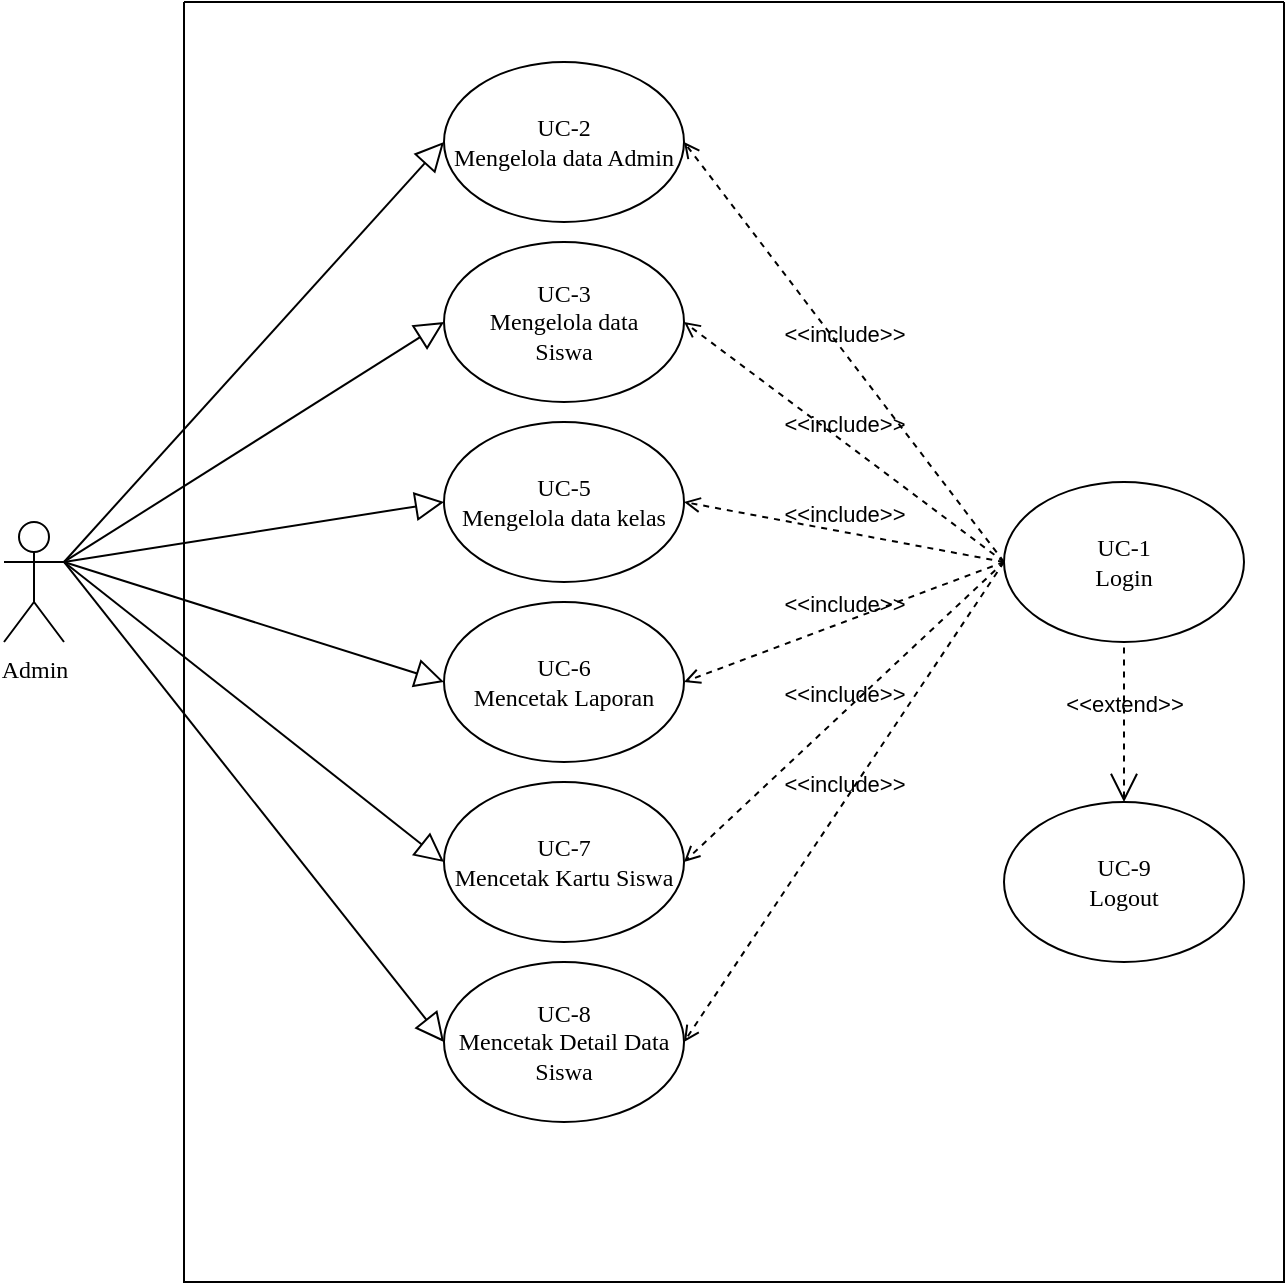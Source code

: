 <mxfile version="21.6.5" type="github">
  <diagram name="Halaman-1" id="CglVsIDrJBTKtxa0ypcK">
    <mxGraphModel dx="1674" dy="764" grid="1" gridSize="10" guides="1" tooltips="1" connect="1" arrows="1" fold="1" page="1" pageScale="1" pageWidth="827" pageHeight="1169" math="0" shadow="0">
      <root>
        <mxCell id="0" />
        <mxCell id="1" parent="0" />
        <mxCell id="005mSIWop0IHLlmu6kwe-1" value="&lt;font face=&quot;Times New Roman&quot;&gt;Admin&lt;/font&gt;" style="shape=umlActor;verticalLabelPosition=bottom;verticalAlign=top;html=1;outlineConnect=0;" parent="1" vertex="1">
          <mxGeometry x="20" y="390" width="30" height="60" as="geometry" />
        </mxCell>
        <mxCell id="005mSIWop0IHLlmu6kwe-3" value="&lt;font face=&quot;Times New Roman&quot;&gt;UC-2&lt;br&gt;Mengelola data Admin&lt;/font&gt;" style="ellipse;whiteSpace=wrap;html=1;" parent="1" vertex="1">
          <mxGeometry x="240" y="160" width="120" height="80" as="geometry" />
        </mxCell>
        <mxCell id="005mSIWop0IHLlmu6kwe-4" value="&lt;font face=&quot;Times New Roman&quot;&gt;UC-3&lt;br&gt;Mengelola data &lt;br&gt;Siswa&lt;/font&gt;" style="ellipse;whiteSpace=wrap;html=1;" parent="1" vertex="1">
          <mxGeometry x="240" y="250" width="120" height="80" as="geometry" />
        </mxCell>
        <mxCell id="005mSIWop0IHLlmu6kwe-10" value="" style="swimlane;startSize=0;" parent="1" vertex="1">
          <mxGeometry x="110" y="130" width="550" height="640" as="geometry" />
        </mxCell>
        <mxCell id="005mSIWop0IHLlmu6kwe-11" value="&lt;font face=&quot;Times New Roman&quot;&gt;UC-1&lt;br&gt;Login&lt;/font&gt;" style="ellipse;whiteSpace=wrap;html=1;fontStyle=0" parent="005mSIWop0IHLlmu6kwe-10" vertex="1">
          <mxGeometry x="410" y="240" width="120" height="80" as="geometry" />
        </mxCell>
        <mxCell id="005mSIWop0IHLlmu6kwe-19" value="&lt;font face=&quot;Times New Roman&quot;&gt;UC-9&lt;br&gt;Logout&lt;/font&gt;" style="ellipse;whiteSpace=wrap;html=1;fontStyle=0" parent="005mSIWop0IHLlmu6kwe-10" vertex="1">
          <mxGeometry x="410" y="400" width="120" height="80" as="geometry" />
        </mxCell>
        <mxCell id="005mSIWop0IHLlmu6kwe-20" value="&amp;lt;&amp;lt;extend&amp;gt;&amp;gt;" style="edgeStyle=none;html=1;startArrow=open;endArrow=none;startSize=12;verticalAlign=bottom;dashed=1;labelBackgroundColor=none;rounded=0;entryX=0.5;entryY=1;entryDx=0;entryDy=0;exitX=0.5;exitY=0;exitDx=0;exitDy=0;" parent="005mSIWop0IHLlmu6kwe-10" source="005mSIWop0IHLlmu6kwe-19" target="005mSIWop0IHLlmu6kwe-11" edge="1">
          <mxGeometry width="160" relative="1" as="geometry">
            <mxPoint x="400" y="260" as="sourcePoint" />
            <mxPoint x="560" y="260" as="targetPoint" />
          </mxGeometry>
        </mxCell>
        <mxCell id="Lv6XaUCazN6hXsVmhlYZ-1" value="&lt;font face=&quot;Times New Roman&quot;&gt;UC-7&lt;br&gt;Mencetak Kartu Siswa&lt;/font&gt;" style="ellipse;whiteSpace=wrap;html=1;" parent="005mSIWop0IHLlmu6kwe-10" vertex="1">
          <mxGeometry x="130" y="390" width="120" height="80" as="geometry" />
        </mxCell>
        <mxCell id="Lv6XaUCazN6hXsVmhlYZ-3" value="&amp;lt;&amp;lt;include&amp;gt;&amp;gt;" style="edgeStyle=none;html=1;endArrow=open;verticalAlign=bottom;dashed=1;labelBackgroundColor=none;rounded=0;exitX=0;exitY=0.5;exitDx=0;exitDy=0;entryX=1;entryY=0.5;entryDx=0;entryDy=0;" parent="005mSIWop0IHLlmu6kwe-10" source="005mSIWop0IHLlmu6kwe-11" target="Lv6XaUCazN6hXsVmhlYZ-1" edge="1">
          <mxGeometry width="160" relative="1" as="geometry">
            <mxPoint x="620" y="320" as="sourcePoint" />
            <mxPoint x="780" y="320" as="targetPoint" />
          </mxGeometry>
        </mxCell>
        <mxCell id="Lv6XaUCazN6hXsVmhlYZ-4" value="&lt;font face=&quot;Times New Roman&quot;&gt;UC-8&lt;br&gt;Mencetak Detail Data Siswa&lt;/font&gt;" style="ellipse;whiteSpace=wrap;html=1;" parent="005mSIWop0IHLlmu6kwe-10" vertex="1">
          <mxGeometry x="130" y="480" width="120" height="80" as="geometry" />
        </mxCell>
        <mxCell id="Lv6XaUCazN6hXsVmhlYZ-10" value="&amp;lt;&amp;lt;include&amp;gt;&amp;gt;" style="edgeStyle=none;html=1;endArrow=open;verticalAlign=bottom;dashed=1;labelBackgroundColor=none;rounded=0;exitX=0;exitY=0.5;exitDx=0;exitDy=0;entryX=1;entryY=0.5;entryDx=0;entryDy=0;" parent="005mSIWop0IHLlmu6kwe-10" source="005mSIWop0IHLlmu6kwe-11" target="Lv6XaUCazN6hXsVmhlYZ-4" edge="1">
          <mxGeometry width="160" relative="1" as="geometry">
            <mxPoint x="310" y="440" as="sourcePoint" />
            <mxPoint x="470" y="440" as="targetPoint" />
          </mxGeometry>
        </mxCell>
        <mxCell id="005mSIWop0IHLlmu6kwe-5" value="&lt;font face=&quot;Times New Roman&quot;&gt;UC-6&lt;br&gt;Mencetak Laporan&lt;/font&gt;" style="ellipse;whiteSpace=wrap;html=1;" parent="005mSIWop0IHLlmu6kwe-10" vertex="1">
          <mxGeometry x="130" y="300" width="120" height="80" as="geometry" />
        </mxCell>
        <mxCell id="005mSIWop0IHLlmu6kwe-18" value="&amp;lt;&amp;lt;include&amp;gt;&amp;gt;" style="edgeStyle=none;html=1;endArrow=open;verticalAlign=bottom;dashed=1;labelBackgroundColor=none;rounded=0;exitX=0;exitY=0.5;exitDx=0;exitDy=0;entryX=1;entryY=0.5;entryDx=0;entryDy=0;" parent="005mSIWop0IHLlmu6kwe-10" source="005mSIWop0IHLlmu6kwe-11" target="005mSIWop0IHLlmu6kwe-5" edge="1">
          <mxGeometry width="160" relative="1" as="geometry">
            <mxPoint x="280" y="230" as="sourcePoint" />
            <mxPoint x="440" y="230" as="targetPoint" />
          </mxGeometry>
        </mxCell>
        <mxCell id="t26hUUIoPCD5ux8cppsE-1" value="&lt;font face=&quot;Times New Roman&quot;&gt;UC-5&lt;br&gt;Mengelola data kelas&lt;/font&gt;" style="ellipse;whiteSpace=wrap;html=1;" vertex="1" parent="005mSIWop0IHLlmu6kwe-10">
          <mxGeometry x="130" y="210" width="120" height="80" as="geometry" />
        </mxCell>
        <mxCell id="t26hUUIoPCD5ux8cppsE-4" value="&amp;lt;&amp;lt;include&amp;gt;&amp;gt;" style="edgeStyle=none;html=1;endArrow=open;verticalAlign=bottom;dashed=1;labelBackgroundColor=none;rounded=0;exitX=0;exitY=0.5;exitDx=0;exitDy=0;entryX=1;entryY=0.5;entryDx=0;entryDy=0;" edge="1" parent="005mSIWop0IHLlmu6kwe-10" source="005mSIWop0IHLlmu6kwe-11" target="t26hUUIoPCD5ux8cppsE-1">
          <mxGeometry width="160" relative="1" as="geometry">
            <mxPoint x="420" y="250" as="sourcePoint" />
            <mxPoint x="260" y="170" as="targetPoint" />
          </mxGeometry>
        </mxCell>
        <mxCell id="005mSIWop0IHLlmu6kwe-16" value="&amp;lt;&amp;lt;include&amp;gt;&amp;gt;" style="edgeStyle=none;html=1;endArrow=open;verticalAlign=bottom;dashed=1;labelBackgroundColor=none;rounded=0;entryX=1;entryY=0.5;entryDx=0;entryDy=0;exitX=0;exitY=0.5;exitDx=0;exitDy=0;" parent="1" source="005mSIWop0IHLlmu6kwe-11" target="005mSIWop0IHLlmu6kwe-3" edge="1">
          <mxGeometry width="160" relative="1" as="geometry">
            <mxPoint x="380" y="350" as="sourcePoint" />
            <mxPoint x="540" y="350" as="targetPoint" />
          </mxGeometry>
        </mxCell>
        <mxCell id="005mSIWop0IHLlmu6kwe-17" value="&amp;lt;&amp;lt;include&amp;gt;&amp;gt;" style="edgeStyle=none;html=1;endArrow=open;verticalAlign=bottom;dashed=1;labelBackgroundColor=none;rounded=0;exitX=0;exitY=0.5;exitDx=0;exitDy=0;entryX=1;entryY=0.5;entryDx=0;entryDy=0;" parent="1" source="005mSIWop0IHLlmu6kwe-11" target="005mSIWop0IHLlmu6kwe-4" edge="1">
          <mxGeometry width="160" relative="1" as="geometry">
            <mxPoint x="390" y="360" as="sourcePoint" />
            <mxPoint x="550" y="360" as="targetPoint" />
          </mxGeometry>
        </mxCell>
        <mxCell id="Lv6XaUCazN6hXsVmhlYZ-5" value="" style="edgeStyle=none;html=1;endArrow=block;endFill=0;endSize=12;verticalAlign=bottom;rounded=0;exitX=1;exitY=0.333;exitDx=0;exitDy=0;exitPerimeter=0;entryX=0;entryY=0.5;entryDx=0;entryDy=0;" parent="1" source="005mSIWop0IHLlmu6kwe-1" target="Lv6XaUCazN6hXsVmhlYZ-4" edge="1">
          <mxGeometry width="160" relative="1" as="geometry">
            <mxPoint x="50" y="480" as="sourcePoint" />
            <mxPoint x="210" y="480" as="targetPoint" />
          </mxGeometry>
        </mxCell>
        <mxCell id="Lv6XaUCazN6hXsVmhlYZ-6" value="" style="edgeStyle=none;html=1;endArrow=block;endFill=0;endSize=12;verticalAlign=bottom;rounded=0;exitX=1;exitY=0.333;exitDx=0;exitDy=0;exitPerimeter=0;entryX=0;entryY=0.5;entryDx=0;entryDy=0;" parent="1" source="005mSIWop0IHLlmu6kwe-1" target="Lv6XaUCazN6hXsVmhlYZ-1" edge="1">
          <mxGeometry width="160" relative="1" as="geometry">
            <mxPoint x="70" y="310" as="sourcePoint" />
            <mxPoint x="230" y="310" as="targetPoint" />
          </mxGeometry>
        </mxCell>
        <mxCell id="Lv6XaUCazN6hXsVmhlYZ-7" value="" style="edgeStyle=none;html=1;endArrow=block;endFill=0;endSize=12;verticalAlign=bottom;rounded=0;exitX=1;exitY=0.333;exitDx=0;exitDy=0;exitPerimeter=0;entryX=0;entryY=0.5;entryDx=0;entryDy=0;" parent="1" source="005mSIWop0IHLlmu6kwe-1" target="005mSIWop0IHLlmu6kwe-4" edge="1">
          <mxGeometry width="160" relative="1" as="geometry">
            <mxPoint x="80" y="300" as="sourcePoint" />
            <mxPoint x="240" y="300" as="targetPoint" />
          </mxGeometry>
        </mxCell>
        <mxCell id="Lv6XaUCazN6hXsVmhlYZ-8" value="" style="edgeStyle=none;html=1;endArrow=block;endFill=0;endSize=12;verticalAlign=bottom;rounded=0;exitX=1;exitY=0.333;exitDx=0;exitDy=0;exitPerimeter=0;entryX=0;entryY=0.5;entryDx=0;entryDy=0;" parent="1" source="005mSIWop0IHLlmu6kwe-1" target="005mSIWop0IHLlmu6kwe-5" edge="1">
          <mxGeometry width="160" relative="1" as="geometry">
            <mxPoint x="120" y="330" as="sourcePoint" />
            <mxPoint x="280" y="330" as="targetPoint" />
          </mxGeometry>
        </mxCell>
        <mxCell id="Lv6XaUCazN6hXsVmhlYZ-9" value="" style="edgeStyle=none;html=1;endArrow=block;endFill=0;endSize=12;verticalAlign=bottom;rounded=0;exitX=1;exitY=0.333;exitDx=0;exitDy=0;exitPerimeter=0;entryX=0;entryY=0.5;entryDx=0;entryDy=0;" parent="1" source="005mSIWop0IHLlmu6kwe-1" target="005mSIWop0IHLlmu6kwe-3" edge="1">
          <mxGeometry width="160" relative="1" as="geometry">
            <mxPoint x="100" y="260" as="sourcePoint" />
            <mxPoint x="260" y="260" as="targetPoint" />
          </mxGeometry>
        </mxCell>
        <mxCell id="t26hUUIoPCD5ux8cppsE-3" value="" style="edgeStyle=none;html=1;endArrow=block;endFill=0;endSize=12;verticalAlign=bottom;rounded=0;exitX=1;exitY=0.333;exitDx=0;exitDy=0;exitPerimeter=0;entryX=0;entryY=0.5;entryDx=0;entryDy=0;" edge="1" parent="1" source="005mSIWop0IHLlmu6kwe-1" target="t26hUUIoPCD5ux8cppsE-1">
          <mxGeometry width="160" relative="1" as="geometry">
            <mxPoint x="60" y="420" as="sourcePoint" />
            <mxPoint x="250" y="300" as="targetPoint" />
          </mxGeometry>
        </mxCell>
      </root>
    </mxGraphModel>
  </diagram>
</mxfile>
